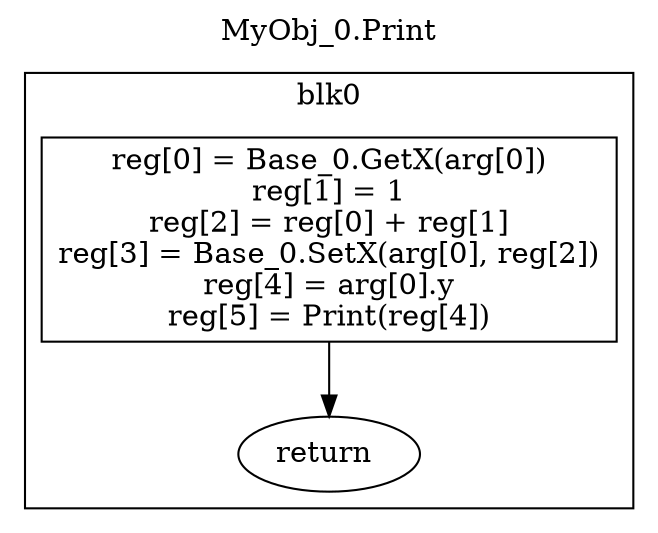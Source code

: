 digraph {
  rankdir=TB;
  b0_l0 -> b0_ret
  b0_l0 [label="reg[0] = Base_0.GetX(arg[0])\nreg[1] = 1\nreg[2] = reg[0] + reg[1]\nreg[3] = Base_0.SetX(arg[0], reg[2])\nreg[4] = arg[0].y\nreg[5] = Print(reg[4])\n", shape=box]
  b0_ret [label="return "]
  subgraph cluster_b0 {
    label = "blk0";
    b0_l0;
    b0_ret;
  }
  labelloc="t"
  label="MyObj_0.Print"
}